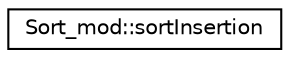 digraph "Graphical Class Hierarchy"
{
 // LATEX_PDF_SIZE
  edge [fontname="Helvetica",fontsize="10",labelfontname="Helvetica",labelfontsize="10"];
  node [fontname="Helvetica",fontsize="10",shape=record];
  rankdir="LR";
  Node0 [label="Sort_mod::sortInsertion",height=0.2,width=0.4,color="black", fillcolor="white", style="filled",URL="$interfaceSort__mod_1_1sortInsertion.html",tooltip="Sort the input contiguous Array of rank 1 in ascending order, using the Insertion algorithm."];
}
